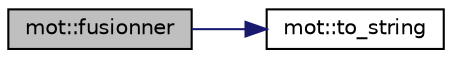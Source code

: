 digraph "mot::fusionner"
{
  edge [fontname="Helvetica",fontsize="10",labelfontname="Helvetica",labelfontsize="10"];
  node [fontname="Helvetica",fontsize="10",shape=record];
  rankdir="LR";
  Node4 [label="mot::fusionner",height=0.2,width=0.4,color="black", fillcolor="grey75", style="filled", fontcolor="black"];
  Node4 -> Node5 [color="midnightblue",fontsize="10",style="solid",fontname="Helvetica"];
  Node5 [label="mot::to_string",height=0.2,width=0.4,color="black", fillcolor="white", style="filled",URL="$classmot.html#a1e396c3ea1e2c2336ea44fbbad47fd0a",tooltip="Retourne le mot au format QString. "];
}
